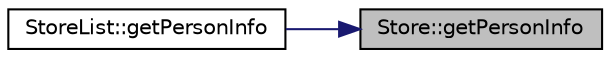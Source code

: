 digraph "Store::getPersonInfo"
{
 // INTERACTIVE_SVG=YES
 // LATEX_PDF_SIZE
  edge [fontname="Helvetica",fontsize="10",labelfontname="Helvetica",labelfontsize="10"];
  node [fontname="Helvetica",fontsize="10",shape=record];
  rankdir="RL";
  Node118 [label="Store::getPersonInfo",height=0.2,width=0.4,color="black", fillcolor="grey75", style="filled", fontcolor="black",tooltip=" "];
  Node118 -> Node119 [dir="back",color="midnightblue",fontsize="10",style="solid",fontname="Helvetica"];
  Node119 [label="StoreList::getPersonInfo",height=0.2,width=0.4,color="black", fillcolor="white", style="filled",URL="$class_store_list.html#ab29c5de9471c9e47c9093ffa62a4b12d",tooltip=" "];
}
